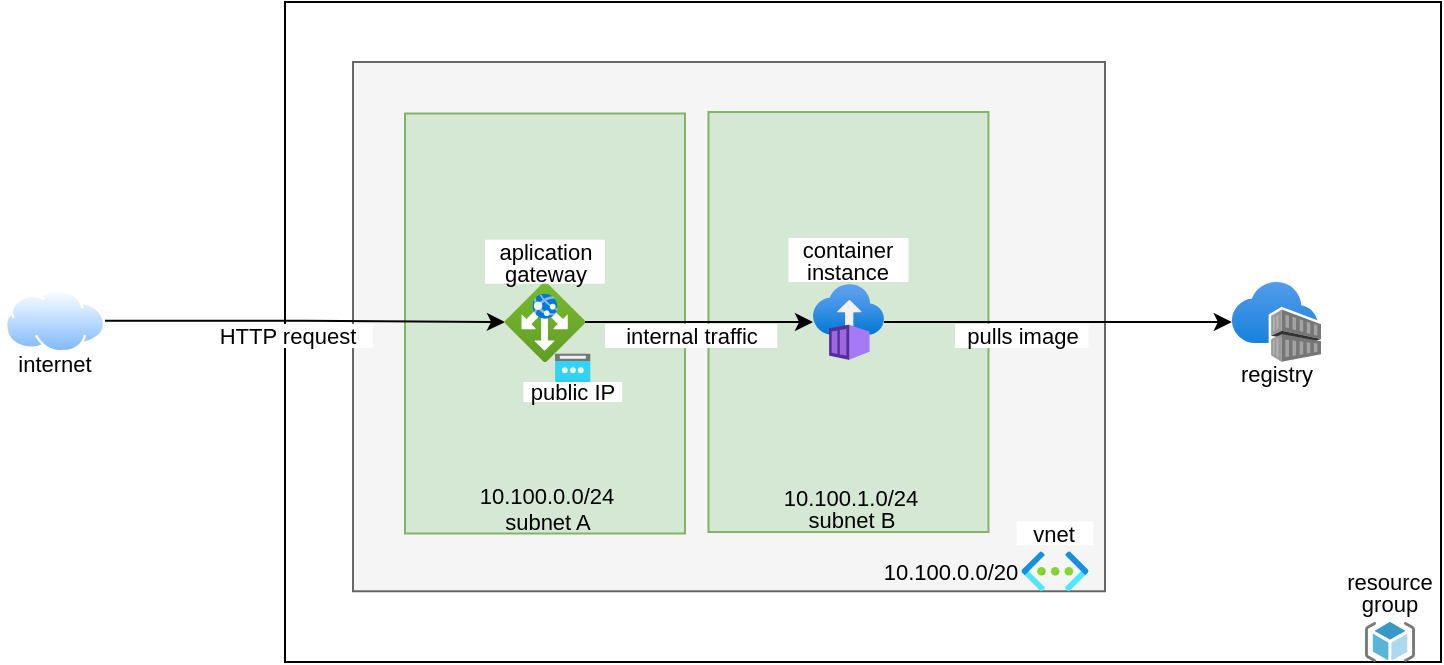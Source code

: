 <mxfile version="20.8.23" type="google"><diagram name="Página-1" id="YrScUDJ2LSQ99uJgNime"><mxGraphModel grid="1" page="1" gridSize="10" guides="1" tooltips="1" connect="1" arrows="1" fold="1" pageScale="1" pageWidth="827" pageHeight="1169" math="0" shadow="0"><root><mxCell id="0"/><mxCell id="1" parent="0"/><mxCell id="b5FvwJUHzIx_noyBc-Ru-30" value="" style="rounded=0;whiteSpace=wrap;html=1;" vertex="1" parent="1"><mxGeometry x="195.5" y="420" width="578" height="330" as="geometry"/></mxCell><mxCell id="b5FvwJUHzIx_noyBc-Ru-31" value="" style="rounded=0;whiteSpace=wrap;html=1;fillColor=#f5f5f5;fontColor=#333333;strokeColor=#666666;" vertex="1" parent="1"><mxGeometry x="229.5" y="450" width="376" height="264.63" as="geometry"/></mxCell><mxCell id="b5FvwJUHzIx_noyBc-Ru-32" value="" style="rounded=0;whiteSpace=wrap;html=1;fillColor=#d5e8d4;strokeColor=#82b366;" vertex="1" parent="1"><mxGeometry x="407.24" y="475.01" width="140" height="210" as="geometry"/></mxCell><mxCell id="b5FvwJUHzIx_noyBc-Ru-33" value="" style="rounded=0;whiteSpace=wrap;html=1;fillColor=#d5e8d4;strokeColor=#82b366;" vertex="1" parent="1"><mxGeometry x="255.5" y="475.75" width="140" height="210" as="geometry"/></mxCell><mxCell id="b5FvwJUHzIx_noyBc-Ru-34" style="edgeStyle=orthogonalEdgeStyle;rounded=0;orthogonalLoop=1;jettySize=auto;html=1;" edge="1" parent="1" source="b5FvwJUHzIx_noyBc-Ru-35" target="b5FvwJUHzIx_noyBc-Ru-37"><mxGeometry relative="1" as="geometry"/></mxCell><mxCell id="b5FvwJUHzIx_noyBc-Ru-35" value="" style="aspect=fixed;html=1;points=[];align=center;image;fontSize=12;image=img/lib/azure2/networking/Application_Gateways.svg;" vertex="1" parent="1"><mxGeometry x="305.5" y="560.01" width="40" height="40" as="geometry"/></mxCell><mxCell id="b5FvwJUHzIx_noyBc-Ru-36" style="edgeStyle=orthogonalEdgeStyle;rounded=0;orthogonalLoop=1;jettySize=auto;html=1;" edge="1" parent="1" source="b5FvwJUHzIx_noyBc-Ru-37" target="b5FvwJUHzIx_noyBc-Ru-38"><mxGeometry relative="1" as="geometry"/></mxCell><mxCell id="b5FvwJUHzIx_noyBc-Ru-37" value="" style="aspect=fixed;html=1;points=[];align=center;image;fontSize=12;image=img/lib/azure2/containers/Container_Instances.svg;" vertex="1" parent="1"><mxGeometry x="459.5" y="560.88" width="35.48" height="38.25" as="geometry"/></mxCell><mxCell id="b5FvwJUHzIx_noyBc-Ru-38" value="" style="aspect=fixed;html=1;points=[];align=center;image;fontSize=12;image=img/lib/azure2/containers/Container_Registries.svg;" vertex="1" parent="1"><mxGeometry x="668.91" y="560.01" width="44.59" height="40" as="geometry"/></mxCell><mxCell id="b5FvwJUHzIx_noyBc-Ru-39" style="edgeStyle=orthogonalEdgeStyle;rounded=0;orthogonalLoop=1;jettySize=auto;html=1;" edge="1" parent="1" source="b5FvwJUHzIx_noyBc-Ru-40" target="b5FvwJUHzIx_noyBc-Ru-35"><mxGeometry relative="1" as="geometry"/></mxCell><mxCell id="b5FvwJUHzIx_noyBc-Ru-40" value="" style="aspect=fixed;perimeter=ellipsePerimeter;html=1;align=center;shadow=0;dashed=0;spacingTop=3;image;image=img/lib/active_directory/internet_cloud.svg;" vertex="1" parent="1"><mxGeometry x="55.5" y="563.63" width="50" height="31.5" as="geometry"/></mxCell><mxCell id="b5FvwJUHzIx_noyBc-Ru-41" value="" style="aspect=fixed;html=1;points=[];align=center;image;fontSize=12;image=img/lib/azure2/networking/Public_IP_Addresses.svg;" vertex="1" parent="1"><mxGeometry x="330.5" y="595.75" width="17.81" height="14.25" as="geometry"/></mxCell><mxCell id="b5FvwJUHzIx_noyBc-Ru-42" value="&lt;p style=&quot;line-height: 100%; font-size: 11px;&quot;&gt;&lt;font style=&quot;font-size: 11px;&quot;&gt;aplication gateway&lt;/font&gt;&lt;/p&gt;" style="text;html=1;strokeColor=none;fillColor=default;align=center;verticalAlign=middle;whiteSpace=wrap;rounded=0;fontSize=11;" vertex="1" parent="1"><mxGeometry x="295.5" y="538.88" width="60" height="22" as="geometry"/></mxCell><mxCell id="b5FvwJUHzIx_noyBc-Ru-43" value="&lt;p style=&quot;line-height: 100%; font-size: 11px;&quot;&gt;&lt;font style=&quot;font-size: 11px;&quot;&gt;public IP&lt;/font&gt;&lt;/p&gt;" style="text;html=1;strokeColor=none;fillColor=default;align=center;verticalAlign=middle;whiteSpace=wrap;rounded=0;fontSize=11;" vertex="1" parent="1"><mxGeometry x="314.7" y="610.01" width="49.4" height="10" as="geometry"/></mxCell><mxCell id="b5FvwJUHzIx_noyBc-Ru-44" value="&lt;p style=&quot;line-height: 100%;&quot;&gt;internet&lt;/p&gt;" style="text;html=1;strokeColor=none;fillColor=default;align=center;verticalAlign=middle;whiteSpace=wrap;rounded=0;fontSize=11;" vertex="1" parent="1"><mxGeometry x="53" y="595.75" width="55" height="10" as="geometry"/></mxCell><mxCell id="b5FvwJUHzIx_noyBc-Ru-45" value="" style="sketch=0;aspect=fixed;html=1;points=[];align=center;image;fontSize=12;image=img/lib/mscae/ResourceGroup.svg;" vertex="1" parent="1"><mxGeometry x="735.5" y="730" width="25" height="20" as="geometry"/></mxCell><mxCell id="b5FvwJUHzIx_noyBc-Ru-47" value="" style="aspect=fixed;html=1;points=[];align=center;image;fontSize=12;image=img/lib/azure2/networking/Virtual_Networks.svg;" vertex="1" parent="1"><mxGeometry x="563.75" y="694.63" width="33.5" height="20" as="geometry"/></mxCell><mxCell id="b5FvwJUHzIx_noyBc-Ru-53" value="&lt;p style=&quot;line-height: 100%;&quot;&gt;pulls image&lt;/p&gt;" style="text;html=1;strokeColor=none;fillColor=default;align=center;verticalAlign=middle;whiteSpace=wrap;rounded=0;fontSize=11;" vertex="1" parent="1"><mxGeometry x="530.5" y="581" width="66.75" height="12" as="geometry"/></mxCell><mxCell id="b5FvwJUHzIx_noyBc-Ru-54" value="&lt;p style=&quot;line-height: 100%;&quot;&gt;internal traffic&lt;/p&gt;" style="text;html=1;strokeColor=none;fillColor=default;align=center;verticalAlign=middle;whiteSpace=wrap;rounded=0;fontSize=11;" vertex="1" parent="1"><mxGeometry x="355.5" y="581" width="86.09" height="12" as="geometry"/></mxCell><mxCell id="b5FvwJUHzIx_noyBc-Ru-55" value="&lt;p style=&quot;line-height: 100%;&quot;&gt;HTTP request&lt;/p&gt;" style="text;html=1;strokeColor=none;fillColor=default;align=center;verticalAlign=middle;whiteSpace=wrap;rounded=0;fontSize=11;" vertex="1" parent="1"><mxGeometry x="153.5" y="581" width="86.09" height="12" as="geometry"/></mxCell><mxCell id="Tzii_TORWyrDr95vjyZz-2" value="&lt;p style=&quot;line-height: 100%;&quot;&gt;registry&lt;/p&gt;" style="text;html=1;strokeColor=none;fillColor=default;align=center;verticalAlign=middle;whiteSpace=wrap;rounded=0;fontSize=11;" vertex="1" parent="1"><mxGeometry x="664.64" y="600.01" width="53.13" height="12" as="geometry"/></mxCell><mxCell id="Tzii_TORWyrDr95vjyZz-3" value="subnet B" style="text;html=1;strokeColor=none;fillColor=none;align=center;verticalAlign=middle;whiteSpace=wrap;rounded=0;fontSize=11;" vertex="1" parent="1"><mxGeometry x="449.57" y="673.01" width="57.67" height="12" as="geometry"/></mxCell><mxCell id="Tzii_TORWyrDr95vjyZz-4" value="&lt;p style=&quot;line-height: 100%;&quot;&gt;resource&lt;br&gt;group&lt;/p&gt;" style="text;html=1;strokeColor=none;fillColor=default;align=center;verticalAlign=middle;whiteSpace=wrap;rounded=0;fontSize=11;" vertex="1" parent="1"><mxGeometry x="724" y="701" width="48" height="28" as="geometry"/></mxCell><mxCell id="Tzii_TORWyrDr95vjyZz-6" value="&lt;p style=&quot;line-height: 100%; font-size: 11px;&quot;&gt;container instance&lt;br&gt;&lt;/p&gt;" style="text;html=1;strokeColor=none;fillColor=default;align=center;verticalAlign=middle;whiteSpace=wrap;rounded=0;fontSize=11;" vertex="1" parent="1"><mxGeometry x="447.24" y="538.01" width="60" height="22" as="geometry"/></mxCell><mxCell id="Tzii_TORWyrDr95vjyZz-7" value="&lt;p style=&quot;line-height: 100%;&quot;&gt;10.100.0.0/20&lt;/p&gt;" style="text;html=1;strokeColor=none;fillColor=none;align=center;verticalAlign=middle;whiteSpace=wrap;rounded=0;fontSize=11;" vertex="1" parent="1"><mxGeometry x="494.98" y="698.63" width="66.75" height="12" as="geometry"/></mxCell><mxCell id="Tzii_TORWyrDr95vjyZz-8" value="&lt;p style=&quot;line-height: 100%;&quot;&gt;vnet&lt;/p&gt;" style="text;html=1;strokeColor=none;fillColor=default;align=center;verticalAlign=middle;whiteSpace=wrap;rounded=0;fontSize=11;" vertex="1" parent="1"><mxGeometry x="561.31" y="679.63" width="38.38" height="12" as="geometry"/></mxCell><mxCell id="Tzii_TORWyrDr95vjyZz-9" value="subnet A" style="text;html=1;strokeColor=none;fillColor=none;align=center;verticalAlign=middle;whiteSpace=wrap;rounded=0;fontSize=11;" vertex="1" parent="1"><mxGeometry x="297.83" y="673.75" width="57.67" height="12" as="geometry"/></mxCell><mxCell id="Tzii_TORWyrDr95vjyZz-10" value="&lt;p style=&quot;line-height: 100%;&quot;&gt;10.100.0.0/24&lt;/p&gt;" style="text;html=1;strokeColor=none;fillColor=none;align=center;verticalAlign=middle;whiteSpace=wrap;rounded=0;fontSize=11;" vertex="1" parent="1"><mxGeometry x="293.29" y="661.01" width="66.75" height="12" as="geometry"/></mxCell><mxCell id="Tzii_TORWyrDr95vjyZz-11" value="&lt;p style=&quot;line-height: 100%;&quot;&gt;10.100.1.0/24&lt;/p&gt;" style="text;html=1;strokeColor=none;fillColor=none;align=center;verticalAlign=middle;whiteSpace=wrap;rounded=0;fontSize=11;" vertex="1" parent="1"><mxGeometry x="445.03" y="661.75" width="66.75" height="12" as="geometry"/></mxCell></root></mxGraphModel></diagram></mxfile>